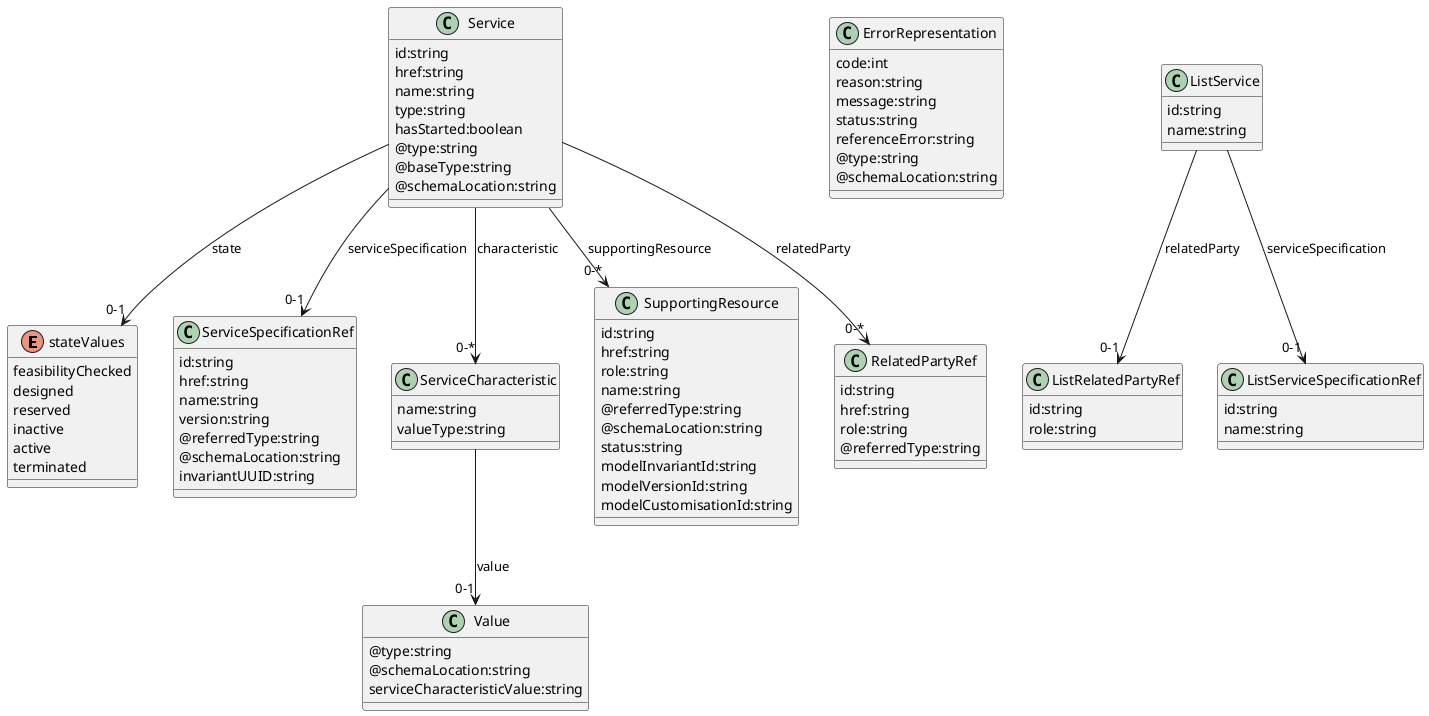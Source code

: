 /' This work is licensed under a Creative Commons Attribution 4.0 International License.
   http://creativecommons.org/licenses/by/4.0
   Copyright 2018 Orange'/

@startuml

enum stateValues {
   feasibilityChecked
   designed
   reserved
   inactive
   active
   terminated
}

class ErrorRepresentation {
   code:int
   reason:string
   message:string
   status:string
   referenceError:string
   @type:string
   @schemaLocation:string
}

class Service {
   id:string
   href:string
   name:string
   type:string
   hasStarted:boolean
   @type:string
   @baseType:string
   @schemaLocation:string
}
   Service --> "0-1" stateValues : state
   Service --> "0-1" ServiceSpecificationRef : serviceSpecification
   Service --> "0-*" ServiceCharacteristic : characteristic
   Service --> "0-*" SupportingResource : supportingResource
   Service --> "0-*" RelatedPartyRef : relatedParty

class ServiceSpecificationRef {
   id:string
   href:string
   name:string
   version:string
   @referredType:string
   @schemaLocation:string
   invariantUUID:string
}

class ServiceCharacteristic {
   name:string
   valueType:string
}
   ServiceCharacteristic --> "0-1" Value : value

class SupportingResource {
   id:string
   href:string
   role:string
   name:string
   @referredType:string
   @schemaLocation:string
   status:string
   modelInvariantId:string
   modelVersionId:string
   modelCustomisationId:string
}

class RelatedPartyRef {
   id:string
   href:string
   role:string
   @referredType:string
}

class Value {
   @type:string
   @schemaLocation:string
   serviceCharacteristicValue:string
}

class ListRelatedPartyRef {
   id:string
   role:string
}

class ListServiceSpecificationRef {
   id:string
   name:string
}

class ListService {
   id:string
   name:string
}
   ListService --> "0-1" ListServiceSpecificationRef : serviceSpecification
   ListService --> "0-1" ListRelatedPartyRef : relatedParty

@enduml